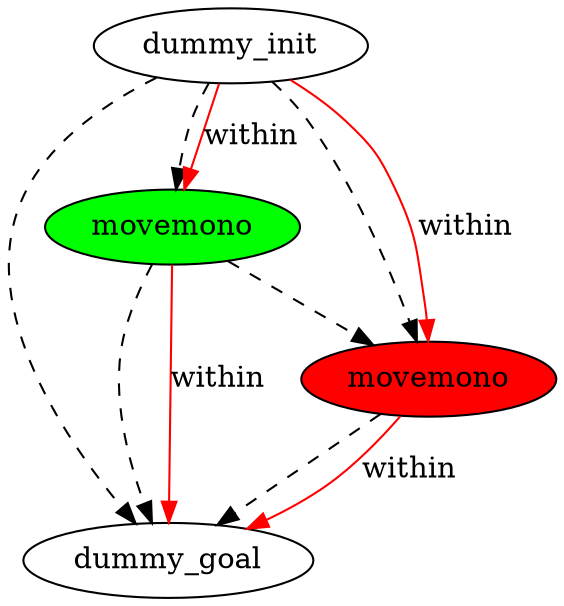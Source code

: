 digraph {
	"4c492312-64d6-df9e-cc16-3118aa9559cf" [label=dummy_init fillcolor=white style=filled]
	"04658b84-dd55-c2c2-5168-923d610006ee" [label=dummy_goal fillcolor=white style=filled]
	"87ee2b8a-002a-2439-fe02-f26b18d31006" [label=movemono fillcolor=green style=filled]
	"8e88ae2a-0f99-9e2c-ba2d-c158199fc57d" [label=movemono fillcolor=red style=filled]
	"4c492312-64d6-df9e-cc16-3118aa9559cf" -> "87ee2b8a-002a-2439-fe02-f26b18d31006" [color=black style=dashed]
	"8e88ae2a-0f99-9e2c-ba2d-c158199fc57d" -> "04658b84-dd55-c2c2-5168-923d610006ee" [color=black style=dashed]
	"4c492312-64d6-df9e-cc16-3118aa9559cf" -> "04658b84-dd55-c2c2-5168-923d610006ee" [color=black style=dashed]
	"4c492312-64d6-df9e-cc16-3118aa9559cf" -> "8e88ae2a-0f99-9e2c-ba2d-c158199fc57d" [color=black style=dashed]
	"87ee2b8a-002a-2439-fe02-f26b18d31006" -> "8e88ae2a-0f99-9e2c-ba2d-c158199fc57d" [color=black style=dashed]
	"87ee2b8a-002a-2439-fe02-f26b18d31006" -> "04658b84-dd55-c2c2-5168-923d610006ee" [color=black style=dashed]
	"87ee2b8a-002a-2439-fe02-f26b18d31006" -> "04658b84-dd55-c2c2-5168-923d610006ee" [label=within color=red]
	"8e88ae2a-0f99-9e2c-ba2d-c158199fc57d" -> "04658b84-dd55-c2c2-5168-923d610006ee" [label=within color=red]
	"4c492312-64d6-df9e-cc16-3118aa9559cf" -> "87ee2b8a-002a-2439-fe02-f26b18d31006" [label=within color=red]
	"4c492312-64d6-df9e-cc16-3118aa9559cf" -> "8e88ae2a-0f99-9e2c-ba2d-c158199fc57d" [label=within color=red]
}
